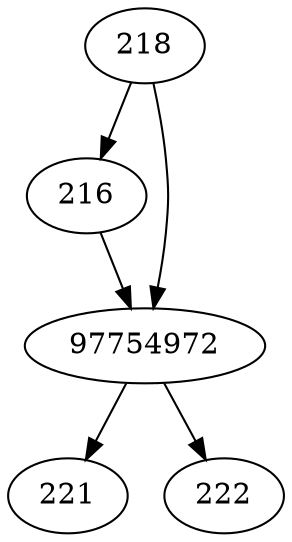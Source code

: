 strict digraph  {
216;
218;
97754972;
221;
222;
216 -> 97754972;
218 -> 216;
218 -> 97754972;
97754972 -> 221;
97754972 -> 222;
}
